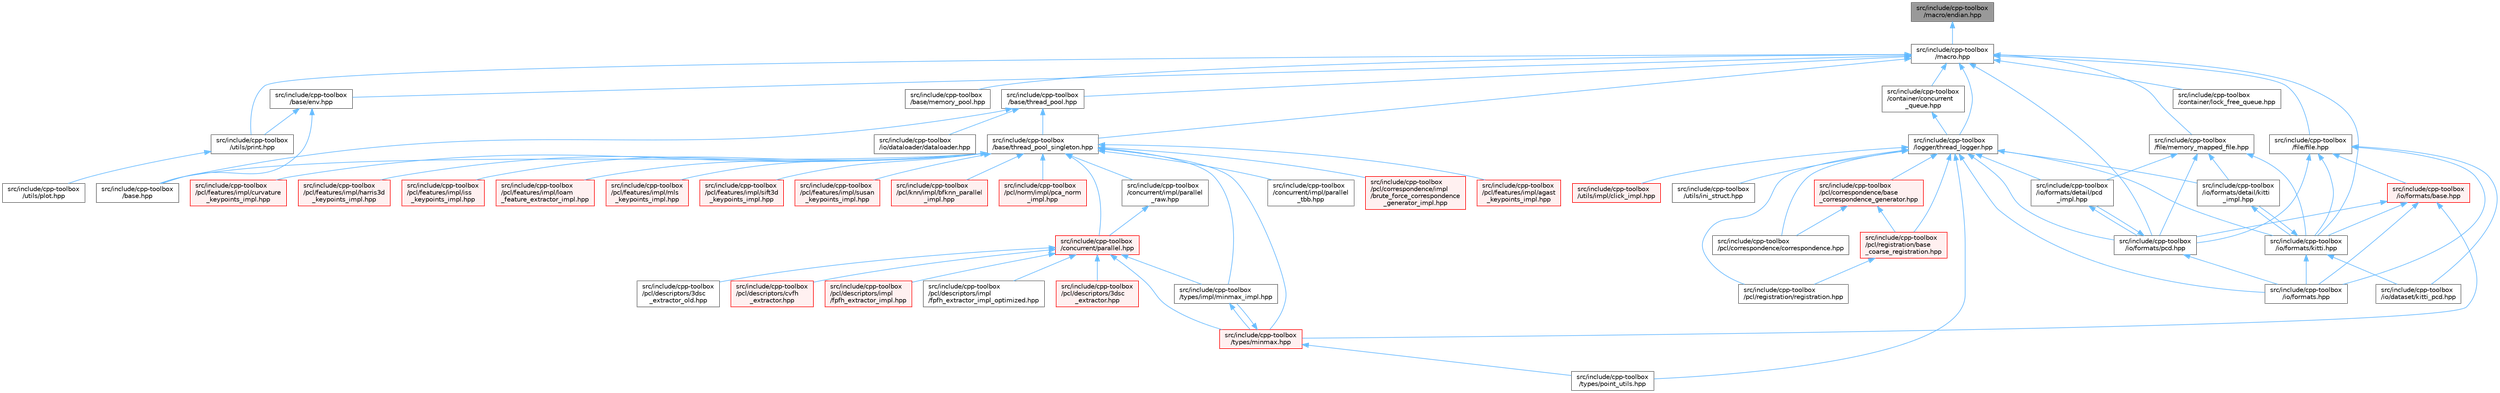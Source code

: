 digraph "src/include/cpp-toolbox/macro/endian.hpp"
{
 // LATEX_PDF_SIZE
  bgcolor="transparent";
  edge [fontname=Helvetica,fontsize=10,labelfontname=Helvetica,labelfontsize=10];
  node [fontname=Helvetica,fontsize=10,shape=box,height=0.2,width=0.4];
  Node1 [id="Node000001",label="src/include/cpp-toolbox\l/macro/endian.hpp",height=0.2,width=0.4,color="gray40", fillcolor="grey60", style="filled", fontcolor="black",tooltip=" "];
  Node1 -> Node2 [id="edge1_Node000001_Node000002",dir="back",color="steelblue1",style="solid",tooltip=" "];
  Node2 [id="Node000002",label="src/include/cpp-toolbox\l/macro.hpp",height=0.2,width=0.4,color="grey40", fillcolor="white", style="filled",URL="$macro_8hpp.html",tooltip="通用的编译器、平台、架构检测和实用宏定义 / Common macros for compiler, platform, architecture detection and utility macro..."];
  Node2 -> Node3 [id="edge2_Node000002_Node000003",dir="back",color="steelblue1",style="solid",tooltip=" "];
  Node3 [id="Node000003",label="src/include/cpp-toolbox\l/base/env.hpp",height=0.2,width=0.4,color="grey40", fillcolor="white", style="filled",URL="$env_8hpp.html",tooltip=" "];
  Node3 -> Node4 [id="edge3_Node000003_Node000004",dir="back",color="steelblue1",style="solid",tooltip=" "];
  Node4 [id="Node000004",label="src/include/cpp-toolbox\l/base.hpp",height=0.2,width=0.4,color="grey40", fillcolor="white", style="filled",URL="$base_8hpp.html",tooltip=" "];
  Node3 -> Node5 [id="edge4_Node000003_Node000005",dir="back",color="steelblue1",style="solid",tooltip=" "];
  Node5 [id="Node000005",label="src/include/cpp-toolbox\l/utils/print.hpp",height=0.2,width=0.4,color="grey40", fillcolor="white", style="filled",URL="$print_8hpp.html",tooltip=" "];
  Node5 -> Node6 [id="edge5_Node000005_Node000006",dir="back",color="steelblue1",style="solid",tooltip=" "];
  Node6 [id="Node000006",label="src/include/cpp-toolbox\l/utils/plot.hpp",height=0.2,width=0.4,color="grey40", fillcolor="white", style="filled",URL="$plot_8hpp.html",tooltip=" "];
  Node2 -> Node7 [id="edge6_Node000002_Node000007",dir="back",color="steelblue1",style="solid",tooltip=" "];
  Node7 [id="Node000007",label="src/include/cpp-toolbox\l/base/memory_pool.hpp",height=0.2,width=0.4,color="grey40", fillcolor="white", style="filled",URL="$memory__pool_8hpp.html",tooltip=" "];
  Node2 -> Node8 [id="edge7_Node000002_Node000008",dir="back",color="steelblue1",style="solid",tooltip=" "];
  Node8 [id="Node000008",label="src/include/cpp-toolbox\l/base/thread_pool.hpp",height=0.2,width=0.4,color="grey40", fillcolor="white", style="filled",URL="$thread__pool_8hpp.html",tooltip=" "];
  Node8 -> Node4 [id="edge8_Node000008_Node000004",dir="back",color="steelblue1",style="solid",tooltip=" "];
  Node8 -> Node9 [id="edge9_Node000008_Node000009",dir="back",color="steelblue1",style="solid",tooltip=" "];
  Node9 [id="Node000009",label="src/include/cpp-toolbox\l/base/thread_pool_singleton.hpp",height=0.2,width=0.4,color="grey40", fillcolor="white", style="filled",URL="$thread__pool__singleton_8hpp.html",tooltip=" "];
  Node9 -> Node4 [id="edge10_Node000009_Node000004",dir="back",color="steelblue1",style="solid",tooltip=" "];
  Node9 -> Node10 [id="edge11_Node000009_Node000010",dir="back",color="steelblue1",style="solid",tooltip=" "];
  Node10 [id="Node000010",label="src/include/cpp-toolbox\l/concurrent/impl/parallel\l_raw.hpp",height=0.2,width=0.4,color="grey40", fillcolor="white", style="filled",URL="$parallel__raw_8hpp.html",tooltip=" "];
  Node10 -> Node11 [id="edge12_Node000010_Node000011",dir="back",color="steelblue1",style="solid",tooltip=" "];
  Node11 [id="Node000011",label="src/include/cpp-toolbox\l/concurrent/parallel.hpp",height=0.2,width=0.4,color="red", fillcolor="#FFF0F0", style="filled",URL="$parallel_8hpp.html",tooltip=" "];
  Node11 -> Node12 [id="edge13_Node000011_Node000012",dir="back",color="steelblue1",style="solid",tooltip=" "];
  Node12 [id="Node000012",label="src/include/cpp-toolbox\l/pcl/descriptors/3dsc\l_extractor.hpp",height=0.2,width=0.4,color="red", fillcolor="#FFF0F0", style="filled",URL="$3dsc__extractor_8hpp.html",tooltip=" "];
  Node11 -> Node14 [id="edge14_Node000011_Node000014",dir="back",color="steelblue1",style="solid",tooltip=" "];
  Node14 [id="Node000014",label="src/include/cpp-toolbox\l/pcl/descriptors/3dsc\l_extractor_old.hpp",height=0.2,width=0.4,color="grey40", fillcolor="white", style="filled",URL="$3dsc__extractor__old_8hpp.html",tooltip=" "];
  Node11 -> Node15 [id="edge15_Node000011_Node000015",dir="back",color="steelblue1",style="solid",tooltip=" "];
  Node15 [id="Node000015",label="src/include/cpp-toolbox\l/pcl/descriptors/cvfh\l_extractor.hpp",height=0.2,width=0.4,color="red", fillcolor="#FFF0F0", style="filled",URL="$cvfh__extractor_8hpp.html",tooltip=" "];
  Node11 -> Node16 [id="edge16_Node000011_Node000016",dir="back",color="steelblue1",style="solid",tooltip=" "];
  Node16 [id="Node000016",label="src/include/cpp-toolbox\l/pcl/descriptors/impl\l/fpfh_extractor_impl.hpp",height=0.2,width=0.4,color="red", fillcolor="#FFF0F0", style="filled",URL="$fpfh__extractor__impl_8hpp.html",tooltip=" "];
  Node11 -> Node18 [id="edge17_Node000011_Node000018",dir="back",color="steelblue1",style="solid",tooltip=" "];
  Node18 [id="Node000018",label="src/include/cpp-toolbox\l/pcl/descriptors/impl\l/fpfh_extractor_impl_optimized.hpp",height=0.2,width=0.4,color="grey40", fillcolor="white", style="filled",URL="$fpfh__extractor__impl__optimized_8hpp.html",tooltip=" "];
  Node11 -> Node50 [id="edge18_Node000011_Node000050",dir="back",color="steelblue1",style="solid",tooltip=" "];
  Node50 [id="Node000050",label="src/include/cpp-toolbox\l/types/impl/minmax_impl.hpp",height=0.2,width=0.4,color="grey40", fillcolor="white", style="filled",URL="$minmax__impl_8hpp.html",tooltip=" "];
  Node50 -> Node51 [id="edge19_Node000050_Node000051",dir="back",color="steelblue1",style="solid",tooltip=" "];
  Node51 [id="Node000051",label="src/include/cpp-toolbox\l/types/minmax.hpp",height=0.2,width=0.4,color="red", fillcolor="#FFF0F0", style="filled",URL="$minmax_8hpp.html",tooltip=" "];
  Node51 -> Node50 [id="edge20_Node000051_Node000050",dir="back",color="steelblue1",style="solid",tooltip=" "];
  Node51 -> Node52 [id="edge21_Node000051_Node000052",dir="back",color="steelblue1",style="solid",tooltip=" "];
  Node52 [id="Node000052",label="src/include/cpp-toolbox\l/types/point_utils.hpp",height=0.2,width=0.4,color="grey40", fillcolor="white", style="filled",URL="$point__utils_8hpp.html",tooltip=" "];
  Node11 -> Node51 [id="edge22_Node000011_Node000051",dir="back",color="steelblue1",style="solid",tooltip=" "];
  Node9 -> Node53 [id="edge23_Node000009_Node000053",dir="back",color="steelblue1",style="solid",tooltip=" "];
  Node53 [id="Node000053",label="src/include/cpp-toolbox\l/concurrent/impl/parallel\l_tbb.hpp",height=0.2,width=0.4,color="grey40", fillcolor="white", style="filled",URL="$parallel__tbb_8hpp.html",tooltip=" "];
  Node9 -> Node11 [id="edge24_Node000009_Node000011",dir="back",color="steelblue1",style="solid",tooltip=" "];
  Node9 -> Node54 [id="edge25_Node000009_Node000054",dir="back",color="steelblue1",style="solid",tooltip=" "];
  Node54 [id="Node000054",label="src/include/cpp-toolbox\l/pcl/correspondence/impl\l/brute_force_correspondence\l_generator_impl.hpp",height=0.2,width=0.4,color="red", fillcolor="#FFF0F0", style="filled",URL="$brute__force__correspondence__generator__impl_8hpp.html",tooltip=" "];
  Node9 -> Node57 [id="edge26_Node000009_Node000057",dir="back",color="steelblue1",style="solid",tooltip=" "];
  Node57 [id="Node000057",label="src/include/cpp-toolbox\l/pcl/features/impl/agast\l_keypoints_impl.hpp",height=0.2,width=0.4,color="red", fillcolor="#FFF0F0", style="filled",URL="$agast__keypoints__impl_8hpp.html",tooltip=" "];
  Node9 -> Node58 [id="edge27_Node000009_Node000058",dir="back",color="steelblue1",style="solid",tooltip=" "];
  Node58 [id="Node000058",label="src/include/cpp-toolbox\l/pcl/features/impl/curvature\l_keypoints_impl.hpp",height=0.2,width=0.4,color="red", fillcolor="#FFF0F0", style="filled",URL="$curvature__keypoints__impl_8hpp.html",tooltip=" "];
  Node9 -> Node59 [id="edge28_Node000009_Node000059",dir="back",color="steelblue1",style="solid",tooltip=" "];
  Node59 [id="Node000059",label="src/include/cpp-toolbox\l/pcl/features/impl/harris3d\l_keypoints_impl.hpp",height=0.2,width=0.4,color="red", fillcolor="#FFF0F0", style="filled",URL="$harris3d__keypoints__impl_8hpp.html",tooltip=" "];
  Node9 -> Node60 [id="edge29_Node000009_Node000060",dir="back",color="steelblue1",style="solid",tooltip=" "];
  Node60 [id="Node000060",label="src/include/cpp-toolbox\l/pcl/features/impl/iss\l_keypoints_impl.hpp",height=0.2,width=0.4,color="red", fillcolor="#FFF0F0", style="filled",URL="$iss__keypoints__impl_8hpp.html",tooltip=" "];
  Node9 -> Node61 [id="edge30_Node000009_Node000061",dir="back",color="steelblue1",style="solid",tooltip=" "];
  Node61 [id="Node000061",label="src/include/cpp-toolbox\l/pcl/features/impl/loam\l_feature_extractor_impl.hpp",height=0.2,width=0.4,color="red", fillcolor="#FFF0F0", style="filled",URL="$loam__feature__extractor__impl_8hpp.html",tooltip=" "];
  Node9 -> Node62 [id="edge31_Node000009_Node000062",dir="back",color="steelblue1",style="solid",tooltip=" "];
  Node62 [id="Node000062",label="src/include/cpp-toolbox\l/pcl/features/impl/mls\l_keypoints_impl.hpp",height=0.2,width=0.4,color="red", fillcolor="#FFF0F0", style="filled",URL="$mls__keypoints__impl_8hpp.html",tooltip=" "];
  Node9 -> Node63 [id="edge32_Node000009_Node000063",dir="back",color="steelblue1",style="solid",tooltip=" "];
  Node63 [id="Node000063",label="src/include/cpp-toolbox\l/pcl/features/impl/sift3d\l_keypoints_impl.hpp",height=0.2,width=0.4,color="red", fillcolor="#FFF0F0", style="filled",URL="$sift3d__keypoints__impl_8hpp.html",tooltip=" "];
  Node9 -> Node64 [id="edge33_Node000009_Node000064",dir="back",color="steelblue1",style="solid",tooltip=" "];
  Node64 [id="Node000064",label="src/include/cpp-toolbox\l/pcl/features/impl/susan\l_keypoints_impl.hpp",height=0.2,width=0.4,color="red", fillcolor="#FFF0F0", style="filled",URL="$susan__keypoints__impl_8hpp.html",tooltip=" "];
  Node9 -> Node65 [id="edge34_Node000009_Node000065",dir="back",color="steelblue1",style="solid",tooltip=" "];
  Node65 [id="Node000065",label="src/include/cpp-toolbox\l/pcl/knn/impl/bfknn_parallel\l_impl.hpp",height=0.2,width=0.4,color="red", fillcolor="#FFF0F0", style="filled",URL="$bfknn__parallel__impl_8hpp.html",tooltip=" "];
  Node9 -> Node66 [id="edge35_Node000009_Node000066",dir="back",color="steelblue1",style="solid",tooltip=" "];
  Node66 [id="Node000066",label="src/include/cpp-toolbox\l/pcl/norm/impl/pca_norm\l_impl.hpp",height=0.2,width=0.4,color="red", fillcolor="#FFF0F0", style="filled",URL="$pca__norm__impl_8hpp.html",tooltip=" "];
  Node9 -> Node50 [id="edge36_Node000009_Node000050",dir="back",color="steelblue1",style="solid",tooltip=" "];
  Node9 -> Node51 [id="edge37_Node000009_Node000051",dir="back",color="steelblue1",style="solid",tooltip=" "];
  Node8 -> Node67 [id="edge38_Node000008_Node000067",dir="back",color="steelblue1",style="solid",tooltip=" "];
  Node67 [id="Node000067",label="src/include/cpp-toolbox\l/io/dataloader/dataloader.hpp",height=0.2,width=0.4,color="grey40", fillcolor="white", style="filled",URL="$dataloader_8hpp.html",tooltip=" "];
  Node2 -> Node9 [id="edge39_Node000002_Node000009",dir="back",color="steelblue1",style="solid",tooltip=" "];
  Node2 -> Node68 [id="edge40_Node000002_Node000068",dir="back",color="steelblue1",style="solid",tooltip=" "];
  Node68 [id="Node000068",label="src/include/cpp-toolbox\l/container/concurrent\l_queue.hpp",height=0.2,width=0.4,color="grey40", fillcolor="white", style="filled",URL="$concurrent__queue_8hpp.html",tooltip=" "];
  Node68 -> Node69 [id="edge41_Node000068_Node000069",dir="back",color="steelblue1",style="solid",tooltip=" "];
  Node69 [id="Node000069",label="src/include/cpp-toolbox\l/logger/thread_logger.hpp",height=0.2,width=0.4,color="grey40", fillcolor="white", style="filled",URL="$thread__logger_8hpp.html",tooltip=" "];
  Node69 -> Node70 [id="edge42_Node000069_Node000070",dir="back",color="steelblue1",style="solid",tooltip=" "];
  Node70 [id="Node000070",label="src/include/cpp-toolbox\l/io/formats.hpp",height=0.2,width=0.4,color="grey40", fillcolor="white", style="filled",URL="$formats_8hpp.html",tooltip=" "];
  Node69 -> Node71 [id="edge43_Node000069_Node000071",dir="back",color="steelblue1",style="solid",tooltip=" "];
  Node71 [id="Node000071",label="src/include/cpp-toolbox\l/io/formats/detail/kitti\l_impl.hpp",height=0.2,width=0.4,color="grey40", fillcolor="white", style="filled",URL="$kitti__impl_8hpp.html",tooltip="此文件包含 kitti_format_t 的模板实现/This file contains the template implementations for kitti_format_t"];
  Node71 -> Node72 [id="edge44_Node000071_Node000072",dir="back",color="steelblue1",style="solid",tooltip=" "];
  Node72 [id="Node000072",label="src/include/cpp-toolbox\l/io/formats/kitti.hpp",height=0.2,width=0.4,color="grey40", fillcolor="white", style="filled",URL="$kitti_8hpp.html",tooltip=" "];
  Node72 -> Node73 [id="edge45_Node000072_Node000073",dir="back",color="steelblue1",style="solid",tooltip=" "];
  Node73 [id="Node000073",label="src/include/cpp-toolbox\l/io/dataset/kitti_pcd.hpp",height=0.2,width=0.4,color="grey40", fillcolor="white", style="filled",URL="$kitti__pcd_8hpp.html",tooltip=" "];
  Node72 -> Node70 [id="edge46_Node000072_Node000070",dir="back",color="steelblue1",style="solid",tooltip=" "];
  Node72 -> Node71 [id="edge47_Node000072_Node000071",dir="back",color="steelblue1",style="solid",tooltip=" "];
  Node69 -> Node74 [id="edge48_Node000069_Node000074",dir="back",color="steelblue1",style="solid",tooltip=" "];
  Node74 [id="Node000074",label="src/include/cpp-toolbox\l/io/formats/detail/pcd\l_impl.hpp",height=0.2,width=0.4,color="grey40", fillcolor="white", style="filled",URL="$pcd__impl_8hpp.html",tooltip="此文件包含 pcd_format_t 的模板实现/This file contains the template implementations for pcd_format_t"];
  Node74 -> Node75 [id="edge49_Node000074_Node000075",dir="back",color="steelblue1",style="solid",tooltip=" "];
  Node75 [id="Node000075",label="src/include/cpp-toolbox\l/io/formats/pcd.hpp",height=0.2,width=0.4,color="grey40", fillcolor="white", style="filled",URL="$pcd_8hpp.html",tooltip=" "];
  Node75 -> Node70 [id="edge50_Node000075_Node000070",dir="back",color="steelblue1",style="solid",tooltip=" "];
  Node75 -> Node74 [id="edge51_Node000075_Node000074",dir="back",color="steelblue1",style="solid",tooltip=" "];
  Node69 -> Node72 [id="edge52_Node000069_Node000072",dir="back",color="steelblue1",style="solid",tooltip=" "];
  Node69 -> Node75 [id="edge53_Node000069_Node000075",dir="back",color="steelblue1",style="solid",tooltip=" "];
  Node69 -> Node76 [id="edge54_Node000069_Node000076",dir="back",color="steelblue1",style="solid",tooltip=" "];
  Node76 [id="Node000076",label="src/include/cpp-toolbox\l/pcl/correspondence/base\l_correspondence_generator.hpp",height=0.2,width=0.4,color="red", fillcolor="#FFF0F0", style="filled",URL="$base__correspondence__generator_8hpp.html",tooltip=" "];
  Node76 -> Node56 [id="edge55_Node000076_Node000056",dir="back",color="steelblue1",style="solid",tooltip=" "];
  Node56 [id="Node000056",label="src/include/cpp-toolbox\l/pcl/correspondence/correspondence.hpp",height=0.2,width=0.4,color="grey40", fillcolor="white", style="filled",URL="$correspondence_8hpp.html",tooltip="对应点生成算法统一导出文件 / Unified export file for correspondence generation algorithms"];
  Node76 -> Node79 [id="edge56_Node000076_Node000079",dir="back",color="steelblue1",style="solid",tooltip=" "];
  Node79 [id="Node000079",label="src/include/cpp-toolbox\l/pcl/registration/base\l_coarse_registration.hpp",height=0.2,width=0.4,color="red", fillcolor="#FFF0F0", style="filled",URL="$base__coarse__registration_8hpp.html",tooltip=" "];
  Node79 -> Node45 [id="edge57_Node000079_Node000045",dir="back",color="steelblue1",style="solid",tooltip=" "];
  Node45 [id="Node000045",label="src/include/cpp-toolbox\l/pcl/registration/registration.hpp",height=0.2,width=0.4,color="grey40", fillcolor="white", style="filled",URL="$registration_8hpp.html",tooltip="点云配准算法统一导出文件 / Unified export file for point cloud registration algorithms"];
  Node69 -> Node56 [id="edge58_Node000069_Node000056",dir="back",color="steelblue1",style="solid",tooltip=" "];
  Node69 -> Node79 [id="edge59_Node000069_Node000079",dir="back",color="steelblue1",style="solid",tooltip=" "];
  Node69 -> Node45 [id="edge60_Node000069_Node000045",dir="back",color="steelblue1",style="solid",tooltip=" "];
  Node69 -> Node52 [id="edge61_Node000069_Node000052",dir="back",color="steelblue1",style="solid",tooltip=" "];
  Node69 -> Node80 [id="edge62_Node000069_Node000080",dir="back",color="steelblue1",style="solid",tooltip=" "];
  Node80 [id="Node000080",label="src/include/cpp-toolbox\l/utils/impl/click_impl.hpp",height=0.2,width=0.4,color="red", fillcolor="#FFF0F0", style="filled",URL="$click__impl_8hpp.html",tooltip=" "];
  Node69 -> Node82 [id="edge63_Node000069_Node000082",dir="back",color="steelblue1",style="solid",tooltip=" "];
  Node82 [id="Node000082",label="src/include/cpp-toolbox\l/utils/ini_struct.hpp",height=0.2,width=0.4,color="grey40", fillcolor="white", style="filled",URL="$ini__struct_8hpp.html",tooltip=" "];
  Node2 -> Node83 [id="edge64_Node000002_Node000083",dir="back",color="steelblue1",style="solid",tooltip=" "];
  Node83 [id="Node000083",label="src/include/cpp-toolbox\l/container/lock_free_queue.hpp",height=0.2,width=0.4,color="grey40", fillcolor="white", style="filled",URL="$lock__free__queue_8hpp.html",tooltip=" "];
  Node2 -> Node84 [id="edge65_Node000002_Node000084",dir="back",color="steelblue1",style="solid",tooltip=" "];
  Node84 [id="Node000084",label="src/include/cpp-toolbox\l/file/file.hpp",height=0.2,width=0.4,color="grey40", fillcolor="white", style="filled",URL="$file_8hpp.html",tooltip=" "];
  Node84 -> Node73 [id="edge66_Node000084_Node000073",dir="back",color="steelblue1",style="solid",tooltip=" "];
  Node84 -> Node70 [id="edge67_Node000084_Node000070",dir="back",color="steelblue1",style="solid",tooltip=" "];
  Node84 -> Node85 [id="edge68_Node000084_Node000085",dir="back",color="steelblue1",style="solid",tooltip=" "];
  Node85 [id="Node000085",label="src/include/cpp-toolbox\l/io/formats/base.hpp",height=0.2,width=0.4,color="red", fillcolor="#FFF0F0", style="filled",URL="$io_2formats_2base_8hpp.html",tooltip=" "];
  Node85 -> Node70 [id="edge69_Node000085_Node000070",dir="back",color="steelblue1",style="solid",tooltip=" "];
  Node85 -> Node72 [id="edge70_Node000085_Node000072",dir="back",color="steelblue1",style="solid",tooltip=" "];
  Node85 -> Node75 [id="edge71_Node000085_Node000075",dir="back",color="steelblue1",style="solid",tooltip=" "];
  Node85 -> Node51 [id="edge72_Node000085_Node000051",dir="back",color="steelblue1",style="solid",tooltip=" "];
  Node84 -> Node72 [id="edge73_Node000084_Node000072",dir="back",color="steelblue1",style="solid",tooltip=" "];
  Node84 -> Node75 [id="edge74_Node000084_Node000075",dir="back",color="steelblue1",style="solid",tooltip=" "];
  Node2 -> Node104 [id="edge75_Node000002_Node000104",dir="back",color="steelblue1",style="solid",tooltip=" "];
  Node104 [id="Node000104",label="src/include/cpp-toolbox\l/file/memory_mapped_file.hpp",height=0.2,width=0.4,color="grey40", fillcolor="white", style="filled",URL="$memory__mapped__file_8hpp.html",tooltip=" "];
  Node104 -> Node71 [id="edge76_Node000104_Node000071",dir="back",color="steelblue1",style="solid",tooltip=" "];
  Node104 -> Node74 [id="edge77_Node000104_Node000074",dir="back",color="steelblue1",style="solid",tooltip=" "];
  Node104 -> Node72 [id="edge78_Node000104_Node000072",dir="back",color="steelblue1",style="solid",tooltip=" "];
  Node104 -> Node75 [id="edge79_Node000104_Node000075",dir="back",color="steelblue1",style="solid",tooltip=" "];
  Node2 -> Node72 [id="edge80_Node000002_Node000072",dir="back",color="steelblue1",style="solid",tooltip=" "];
  Node2 -> Node75 [id="edge81_Node000002_Node000075",dir="back",color="steelblue1",style="solid",tooltip=" "];
  Node2 -> Node69 [id="edge82_Node000002_Node000069",dir="back",color="steelblue1",style="solid",tooltip=" "];
  Node2 -> Node5 [id="edge83_Node000002_Node000005",dir="back",color="steelblue1",style="solid",tooltip=" "];
}
